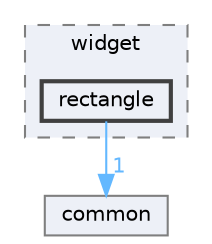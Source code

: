 digraph "C:/microchip/harmony3/gfx/middleware/legato/library/src/gfx/legato/widget/rectangle"
{
 // INTERACTIVE_SVG=YES
 // LATEX_PDF_SIZE
  bgcolor="transparent";
  edge [fontname=Helvetica,fontsize=10,labelfontname=Helvetica,labelfontsize=10];
  node [fontname=Helvetica,fontsize=10,shape=box,height=0.2,width=0.4];
  compound=true
  subgraph clusterdir_139e39c2cbbb9c4d4856e374ea12d038 {
    graph [ bgcolor="#edf0f7", pencolor="grey50", label="widget", fontname=Helvetica,fontsize=10 style="filled,dashed", URL="dir_139e39c2cbbb9c4d4856e374ea12d038.html",tooltip=""]
  dir_b4b1004d4a05839fb17abbe791dca554 [label="rectangle", fillcolor="#edf0f7", color="grey25", style="filled,bold", URL="dir_b4b1004d4a05839fb17abbe791dca554.html",tooltip=""];
  }
  dir_b3f224f181338695a4734ca3080f2eb5 [label="common", fillcolor="#edf0f7", color="grey50", style="filled", URL="dir_b3f224f181338695a4734ca3080f2eb5.html",tooltip=""];
  dir_b4b1004d4a05839fb17abbe791dca554->dir_b3f224f181338695a4734ca3080f2eb5 [headlabel="1", labeldistance=1.5 headhref="dir_000090_000011.html" color="steelblue1" fontcolor="steelblue1"];
}
